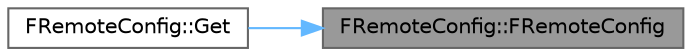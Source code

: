 digraph "FRemoteConfig::FRemoteConfig"
{
 // INTERACTIVE_SVG=YES
 // LATEX_PDF_SIZE
  bgcolor="transparent";
  edge [fontname=Helvetica,fontsize=10,labelfontname=Helvetica,labelfontsize=10];
  node [fontname=Helvetica,fontsize=10,shape=box,height=0.2,width=0.4];
  rankdir="RL";
  Node1 [id="Node000001",label="FRemoteConfig::FRemoteConfig",height=0.2,width=0.4,color="gray40", fillcolor="grey60", style="filled", fontcolor="black",tooltip="Constructor."];
  Node1 -> Node2 [id="edge1_Node000001_Node000002",dir="back",color="steelblue1",style="solid",tooltip=" "];
  Node2 [id="Node000002",label="FRemoteConfig::Get",height=0.2,width=0.4,color="grey40", fillcolor="white", style="filled",URL="$d7/d56/classFRemoteConfig.html#ae714d7a3fc19de408be5ac4973a5df86",tooltip="Returns a reference to the global FRemoteConfig object."];
}
